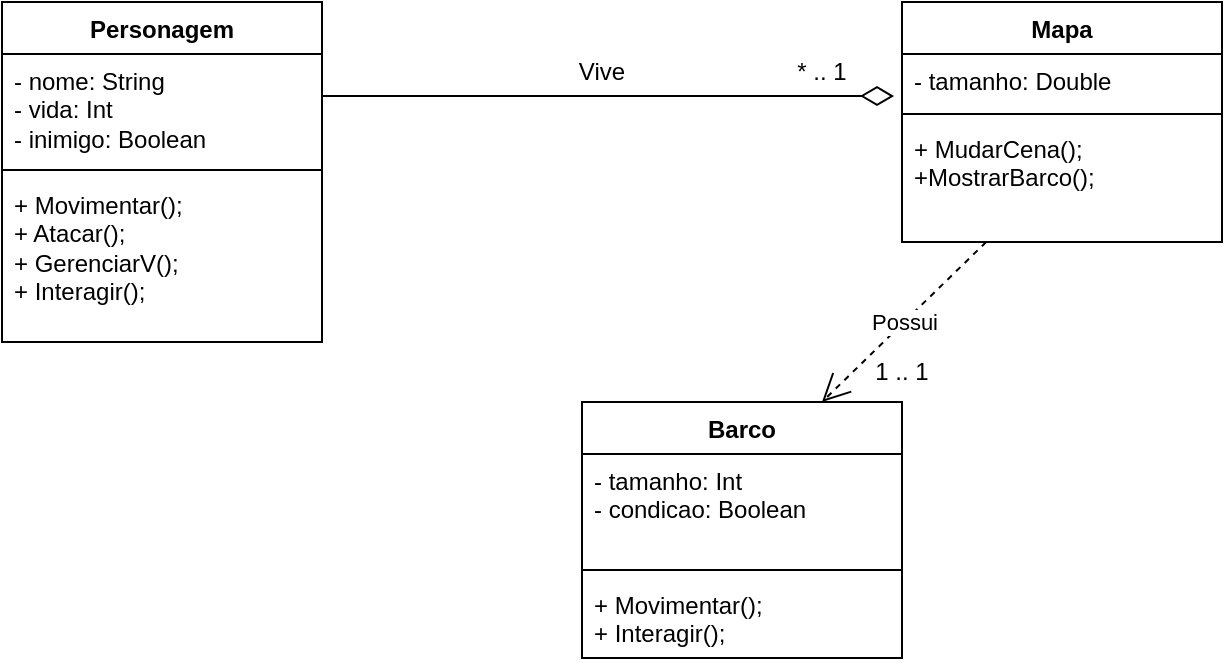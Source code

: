 <mxfile version="21.7.2" type="github">
  <diagram id="C5RBs43oDa-KdzZeNtuy" name="Page-1">
    <mxGraphModel dx="1379" dy="788" grid="1" gridSize="10" guides="1" tooltips="1" connect="1" arrows="1" fold="1" page="1" pageScale="1" pageWidth="827" pageHeight="1169" math="0" shadow="0">
      <root>
        <mxCell id="WIyWlLk6GJQsqaUBKTNV-0" />
        <mxCell id="WIyWlLk6GJQsqaUBKTNV-1" parent="WIyWlLk6GJQsqaUBKTNV-0" />
        <mxCell id="Iqac5idTVW1KvyJKJgmz-0" value="Personagem" style="swimlane;fontStyle=1;align=center;verticalAlign=top;childLayout=stackLayout;horizontal=1;startSize=26;horizontalStack=0;resizeParent=1;resizeParentMax=0;resizeLast=0;collapsible=1;marginBottom=0;whiteSpace=wrap;html=1;" parent="WIyWlLk6GJQsqaUBKTNV-1" vertex="1">
          <mxGeometry x="120" y="180" width="160" height="170" as="geometry" />
        </mxCell>
        <mxCell id="Iqac5idTVW1KvyJKJgmz-1" value="- nome: String&lt;br&gt;- vida: Int&lt;br&gt;- inimigo: Boolean" style="text;strokeColor=none;fillColor=none;align=left;verticalAlign=top;spacingLeft=4;spacingRight=4;overflow=hidden;rotatable=0;points=[[0,0.5],[1,0.5]];portConstraint=eastwest;whiteSpace=wrap;html=1;" parent="Iqac5idTVW1KvyJKJgmz-0" vertex="1">
          <mxGeometry y="26" width="160" height="54" as="geometry" />
        </mxCell>
        <mxCell id="Iqac5idTVW1KvyJKJgmz-2" value="" style="line;strokeWidth=1;fillColor=none;align=left;verticalAlign=middle;spacingTop=-1;spacingLeft=3;spacingRight=3;rotatable=0;labelPosition=right;points=[];portConstraint=eastwest;strokeColor=inherit;" parent="Iqac5idTVW1KvyJKJgmz-0" vertex="1">
          <mxGeometry y="80" width="160" height="8" as="geometry" />
        </mxCell>
        <mxCell id="Iqac5idTVW1KvyJKJgmz-3" value="+ Movimentar();&lt;br&gt;+ Atacar();&lt;br&gt;+ GerenciarV();&lt;br&gt;+ Interagir();" style="text;strokeColor=none;fillColor=none;align=left;verticalAlign=top;spacingLeft=4;spacingRight=4;overflow=hidden;rotatable=0;points=[[0,0.5],[1,0.5]];portConstraint=eastwest;whiteSpace=wrap;html=1;" parent="Iqac5idTVW1KvyJKJgmz-0" vertex="1">
          <mxGeometry y="88" width="160" height="82" as="geometry" />
        </mxCell>
        <mxCell id="Iqac5idTVW1KvyJKJgmz-8" value="Mapa" style="swimlane;fontStyle=1;align=center;verticalAlign=top;childLayout=stackLayout;horizontal=1;startSize=26;horizontalStack=0;resizeParent=1;resizeParentMax=0;resizeLast=0;collapsible=1;marginBottom=0;whiteSpace=wrap;html=1;" parent="WIyWlLk6GJQsqaUBKTNV-1" vertex="1">
          <mxGeometry x="570" y="180" width="160" height="120" as="geometry" />
        </mxCell>
        <mxCell id="Iqac5idTVW1KvyJKJgmz-9" value="- tamanho: Double" style="text;strokeColor=none;fillColor=none;align=left;verticalAlign=top;spacingLeft=4;spacingRight=4;overflow=hidden;rotatable=0;points=[[0,0.5],[1,0.5]];portConstraint=eastwest;whiteSpace=wrap;html=1;" parent="Iqac5idTVW1KvyJKJgmz-8" vertex="1">
          <mxGeometry y="26" width="160" height="26" as="geometry" />
        </mxCell>
        <mxCell id="Iqac5idTVW1KvyJKJgmz-10" value="" style="line;strokeWidth=1;fillColor=none;align=left;verticalAlign=middle;spacingTop=-1;spacingLeft=3;spacingRight=3;rotatable=0;labelPosition=right;points=[];portConstraint=eastwest;strokeColor=inherit;" parent="Iqac5idTVW1KvyJKJgmz-8" vertex="1">
          <mxGeometry y="52" width="160" height="8" as="geometry" />
        </mxCell>
        <mxCell id="Iqac5idTVW1KvyJKJgmz-11" value="+ MudarCena();&lt;br&gt;+MostrarBarco();" style="text;strokeColor=none;fillColor=none;align=left;verticalAlign=top;spacingLeft=4;spacingRight=4;overflow=hidden;rotatable=0;points=[[0,0.5],[1,0.5]];portConstraint=eastwest;whiteSpace=wrap;html=1;" parent="Iqac5idTVW1KvyJKJgmz-8" vertex="1">
          <mxGeometry y="60" width="160" height="60" as="geometry" />
        </mxCell>
        <mxCell id="Iqac5idTVW1KvyJKJgmz-12" value="Barco" style="swimlane;fontStyle=1;align=center;verticalAlign=top;childLayout=stackLayout;horizontal=1;startSize=26;horizontalStack=0;resizeParent=1;resizeParentMax=0;resizeLast=0;collapsible=1;marginBottom=0;whiteSpace=wrap;html=1;" parent="WIyWlLk6GJQsqaUBKTNV-1" vertex="1">
          <mxGeometry x="410" y="380" width="160" height="128" as="geometry" />
        </mxCell>
        <mxCell id="Iqac5idTVW1KvyJKJgmz-13" value="- tamanho: Int&lt;br&gt;- condicao: Boolean" style="text;strokeColor=none;fillColor=none;align=left;verticalAlign=top;spacingLeft=4;spacingRight=4;overflow=hidden;rotatable=0;points=[[0,0.5],[1,0.5]];portConstraint=eastwest;whiteSpace=wrap;html=1;" parent="Iqac5idTVW1KvyJKJgmz-12" vertex="1">
          <mxGeometry y="26" width="160" height="54" as="geometry" />
        </mxCell>
        <mxCell id="Iqac5idTVW1KvyJKJgmz-14" value="" style="line;strokeWidth=1;fillColor=none;align=left;verticalAlign=middle;spacingTop=-1;spacingLeft=3;spacingRight=3;rotatable=0;labelPosition=right;points=[];portConstraint=eastwest;strokeColor=inherit;" parent="Iqac5idTVW1KvyJKJgmz-12" vertex="1">
          <mxGeometry y="80" width="160" height="8" as="geometry" />
        </mxCell>
        <mxCell id="Iqac5idTVW1KvyJKJgmz-15" value="+ Movimentar();&lt;br&gt;+ Interagir();" style="text;strokeColor=none;fillColor=none;align=left;verticalAlign=top;spacingLeft=4;spacingRight=4;overflow=hidden;rotatable=0;points=[[0,0.5],[1,0.5]];portConstraint=eastwest;whiteSpace=wrap;html=1;" parent="Iqac5idTVW1KvyJKJgmz-12" vertex="1">
          <mxGeometry y="88" width="160" height="40" as="geometry" />
        </mxCell>
        <mxCell id="Iqac5idTVW1KvyJKJgmz-18" value="Possui" style="endArrow=open;endSize=12;dashed=1;html=1;rounded=0;entryX=0.75;entryY=0;entryDx=0;entryDy=0;exitX=0.263;exitY=1;exitDx=0;exitDy=0;exitPerimeter=0;" parent="WIyWlLk6GJQsqaUBKTNV-1" source="Iqac5idTVW1KvyJKJgmz-11" target="Iqac5idTVW1KvyJKJgmz-12" edge="1">
          <mxGeometry width="160" relative="1" as="geometry">
            <mxPoint x="480" y="330" as="sourcePoint" />
            <mxPoint x="340" y="430" as="targetPoint" />
          </mxGeometry>
        </mxCell>
        <mxCell id="Iqac5idTVW1KvyJKJgmz-21" value="" style="endArrow=none;html=1;endSize=12;startArrow=diamondThin;startSize=14;startFill=0;edgeStyle=orthogonalEdgeStyle;align=left;verticalAlign=bottom;rounded=0;endFill=0;exitX=-0.025;exitY=0.808;exitDx=0;exitDy=0;exitPerimeter=0;" parent="WIyWlLk6GJQsqaUBKTNV-1" source="Iqac5idTVW1KvyJKJgmz-9" edge="1">
          <mxGeometry x="-1" y="3" relative="1" as="geometry">
            <mxPoint x="560" y="227" as="sourcePoint" />
            <mxPoint x="280" y="227" as="targetPoint" />
            <Array as="points" />
          </mxGeometry>
        </mxCell>
        <mxCell id="Iqac5idTVW1KvyJKJgmz-24" value="Vive" style="text;html=1;strokeColor=none;fillColor=none;align=center;verticalAlign=middle;whiteSpace=wrap;rounded=0;" parent="WIyWlLk6GJQsqaUBKTNV-1" vertex="1">
          <mxGeometry x="390" y="200" width="60" height="30" as="geometry" />
        </mxCell>
        <mxCell id="Iqac5idTVW1KvyJKJgmz-27" value="* .. 1" style="text;html=1;strokeColor=none;fillColor=none;align=center;verticalAlign=middle;whiteSpace=wrap;rounded=0;" parent="WIyWlLk6GJQsqaUBKTNV-1" vertex="1">
          <mxGeometry x="500" y="200" width="60" height="30" as="geometry" />
        </mxCell>
        <mxCell id="Iqac5idTVW1KvyJKJgmz-29" value="1 .. 1" style="text;html=1;strokeColor=none;fillColor=none;align=center;verticalAlign=middle;whiteSpace=wrap;rounded=0;" parent="WIyWlLk6GJQsqaUBKTNV-1" vertex="1">
          <mxGeometry x="540" y="350" width="60" height="30" as="geometry" />
        </mxCell>
      </root>
    </mxGraphModel>
  </diagram>
</mxfile>
